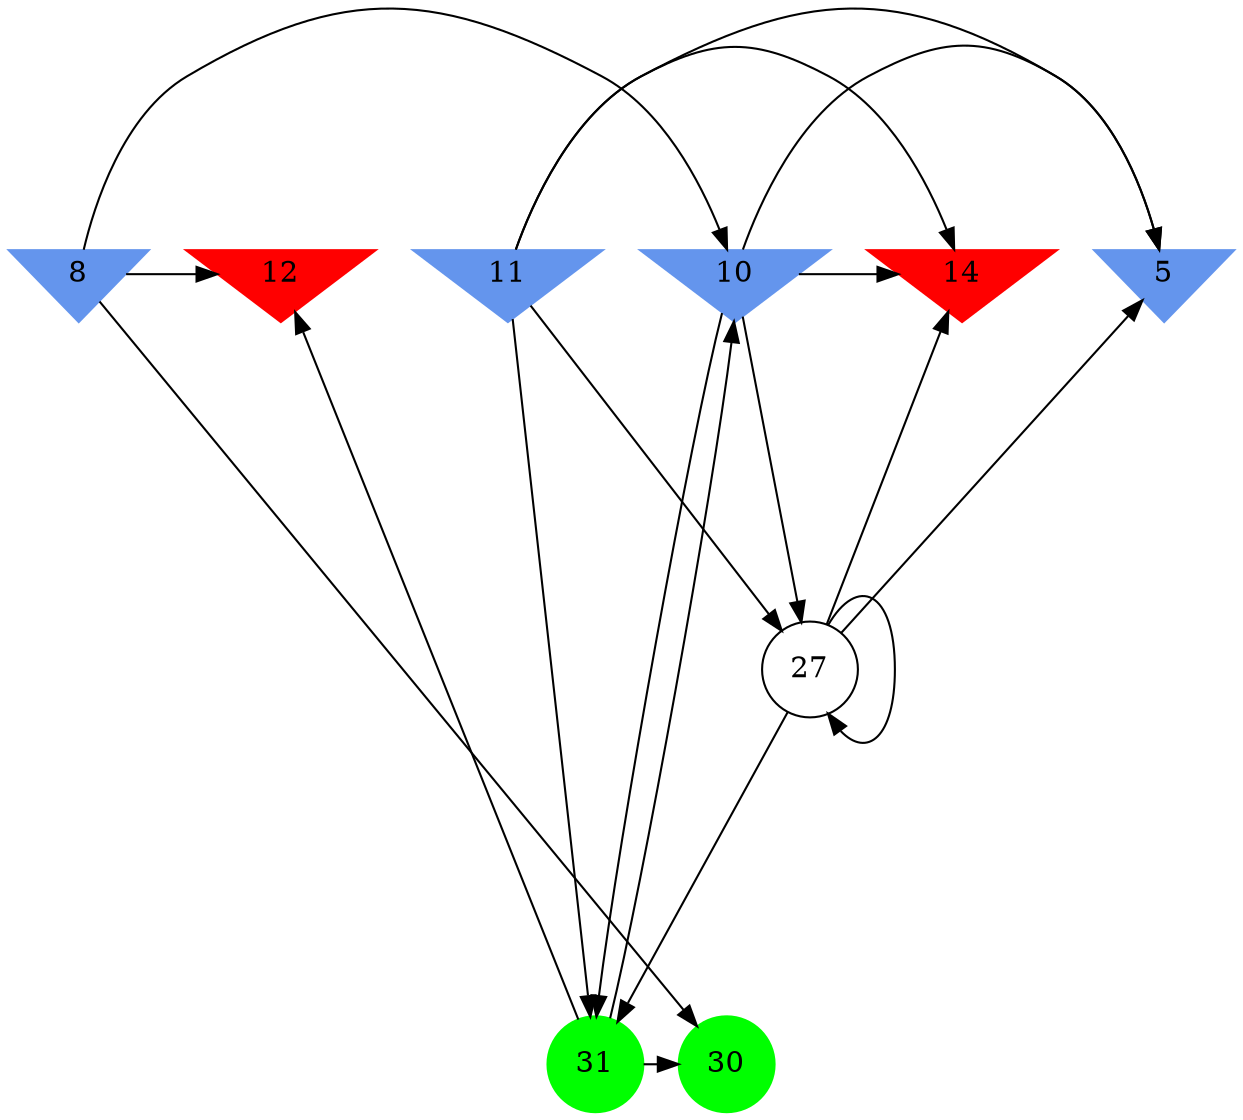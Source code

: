 digraph brain {
	ranksep=2.0;
	5 [shape=invtriangle,style=filled,color=cornflowerblue];
	8 [shape=invtriangle,style=filled,color=cornflowerblue];
	10 [shape=invtriangle,style=filled,color=cornflowerblue];
	11 [shape=invtriangle,style=filled,color=cornflowerblue];
	12 [shape=invtriangle,style=filled,color=red];
	14 [shape=invtriangle,style=filled,color=red];
	27 [shape=circle,color=black];
	30 [shape=circle,style=filled,color=green];
	31 [shape=circle,style=filled,color=green];
	27	->	31;
	27	->	27;
	27	->	14;
	27	->	5;
	10	->	31;
	10	->	27;
	10	->	14;
	10	->	5;
	11	->	31;
	11	->	27;
	11	->	14;
	11	->	5;
	8	->	10;
	8	->	12;
	8	->	30;
	31	->	10;
	31	->	12;
	31	->	30;
	{ rank=same; 5; 8; 10; 11; 12; 14; }
	{ rank=same; 27; }
	{ rank=same; 30; 31; }
}
